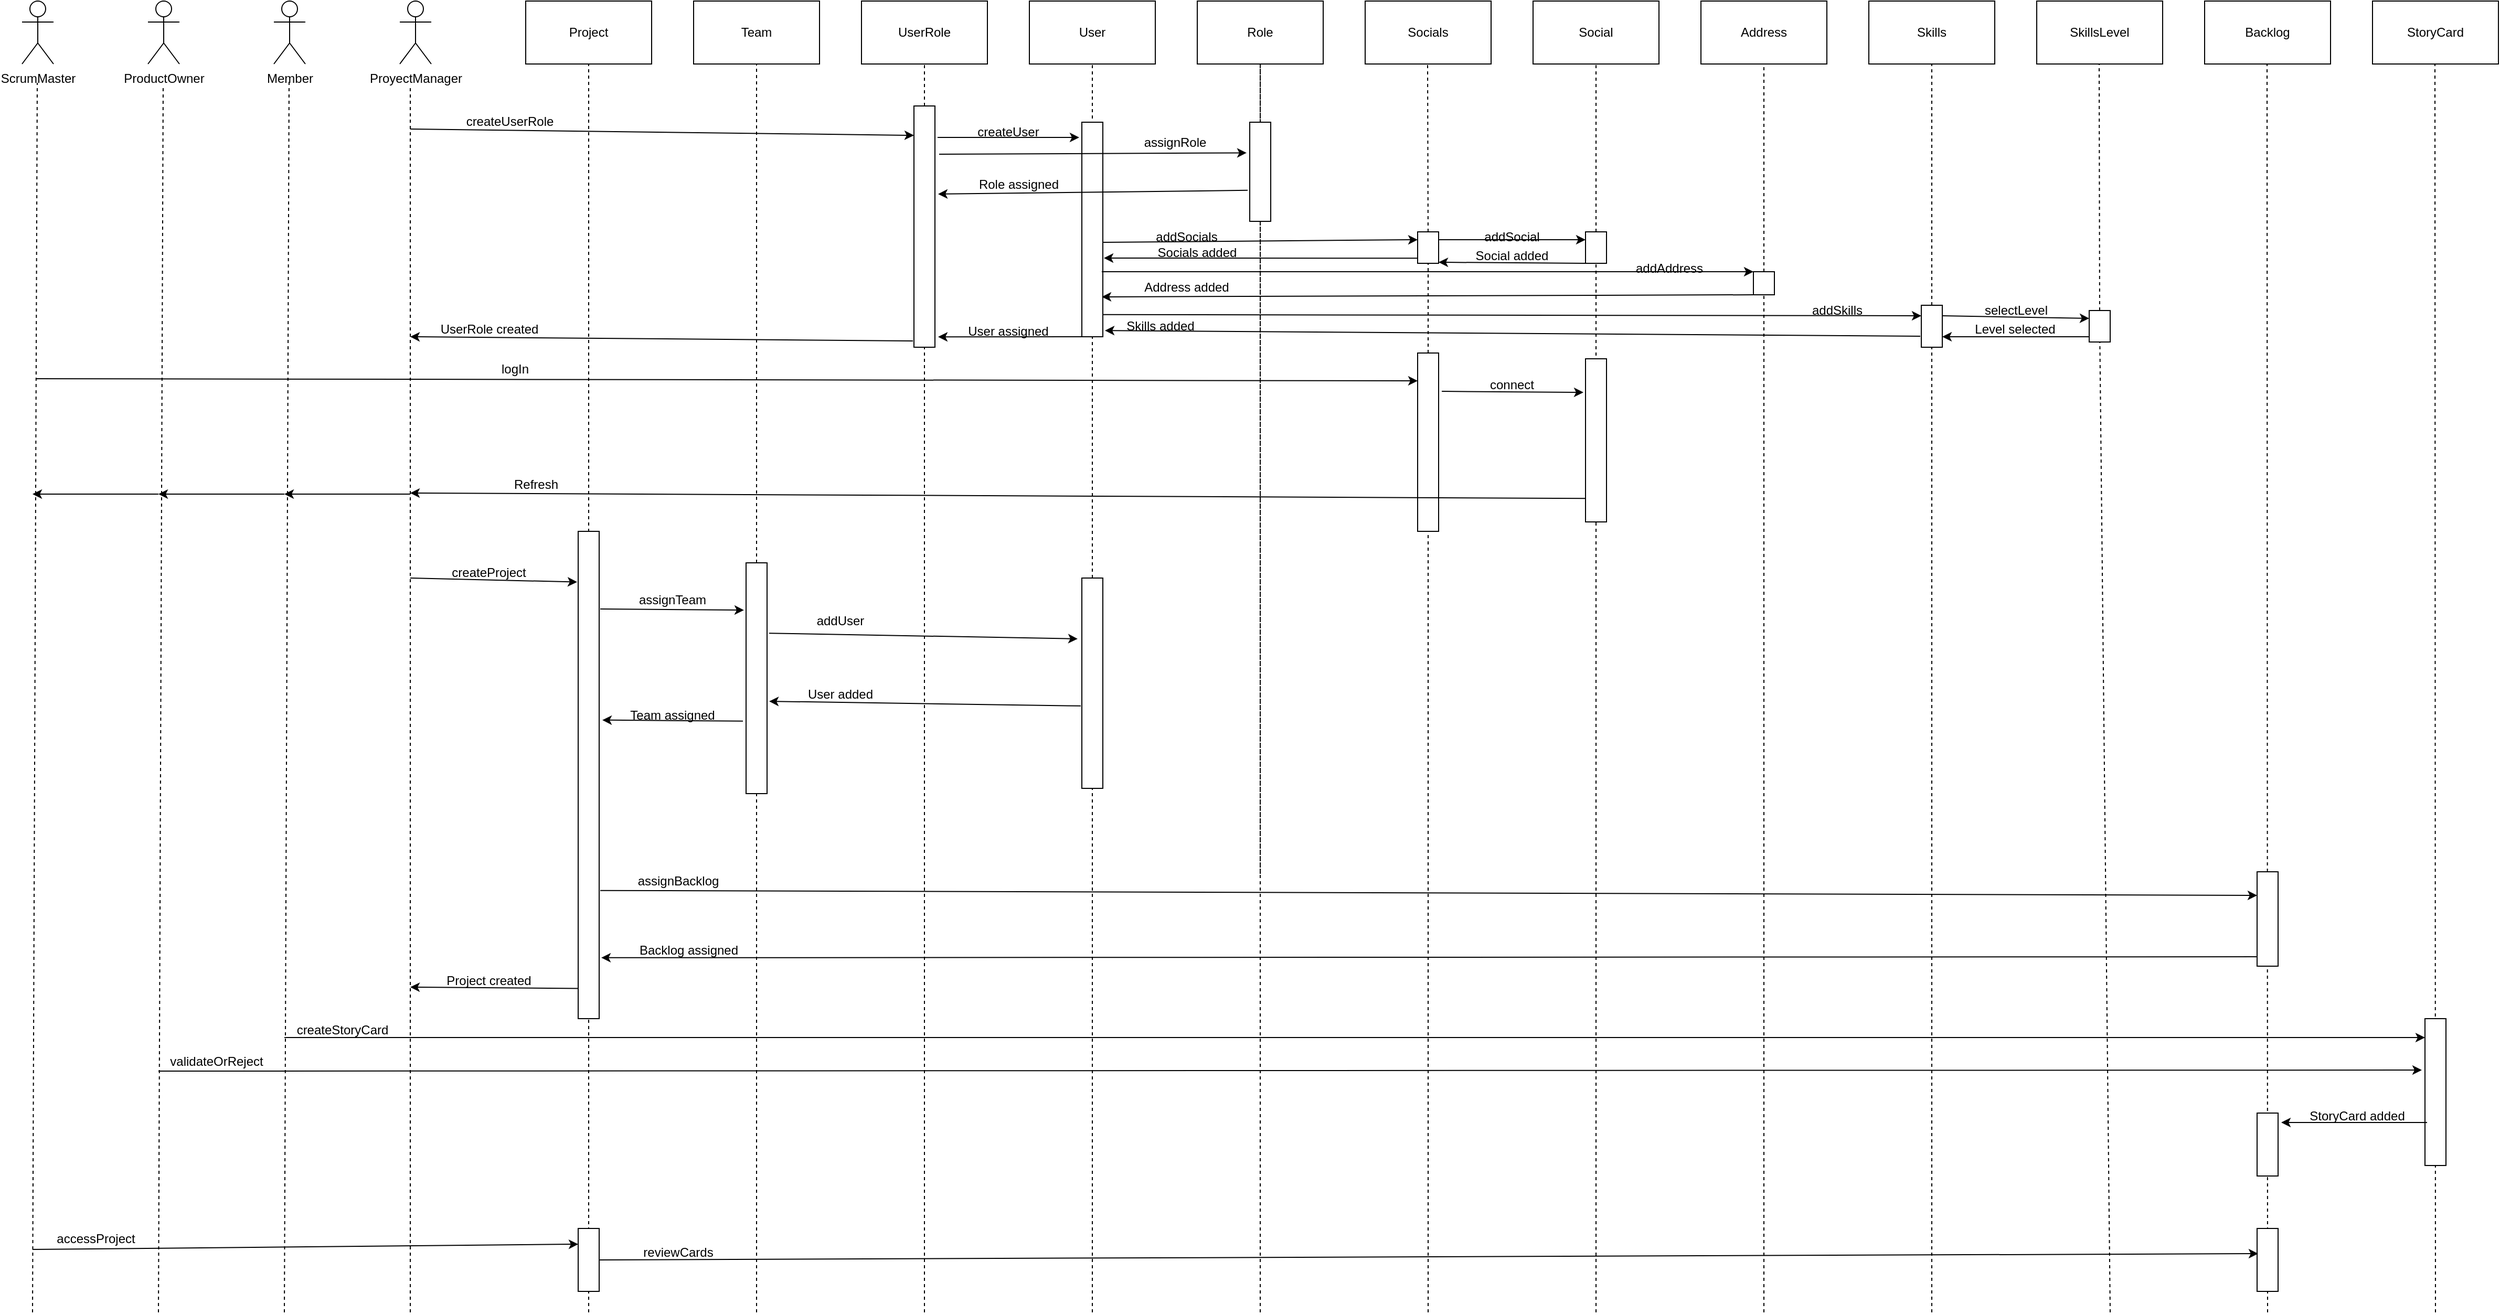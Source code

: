 <mxfile version="22.0.1" type="google">
  <diagram id="R2lEEEUBdFMjLlhIrx00" name="Page-1">
    <mxGraphModel grid="1" page="1" gridSize="10" guides="1" tooltips="1" connect="1" arrows="1" fold="1" pageScale="1" pageWidth="850" pageHeight="1100" math="0" shadow="0" extFonts="Permanent Marker^https://fonts.googleapis.com/css?family=Permanent+Marker">
      <root>
        <mxCell id="0" />
        <mxCell id="1" parent="0" />
        <mxCell id="2v5rbHpj_oHek1u_Qf7X-40" value="" style="edgeStyle=none;orthogonalLoop=1;jettySize=auto;html=1;rounded=0;exitX=0.15;exitY=0.9;exitDx=0;exitDy=0;exitPerimeter=0;entryX=1.1;entryY=0.875;entryDx=0;entryDy=0;entryPerimeter=0;" edge="1" parent="1" source="2v5rbHpj_oHek1u_Qf7X-35" target="cwFyzIeWrkFDfeEDFG0j-2">
          <mxGeometry width="100" relative="1" as="geometry">
            <mxPoint x="1340" y="910" as="sourcePoint" />
            <mxPoint x="840" y="900" as="targetPoint" />
            <Array as="points" />
          </mxGeometry>
        </mxCell>
        <mxCell id="2v5rbHpj_oHek1u_Qf7X-8" value="" style="endArrow=classic;html=1;rounded=0;entryX=0;entryY=0.25;entryDx=0;entryDy=0;exitX=1;exitY=0.897;exitDx=0;exitDy=0;exitPerimeter=0;" edge="1" parent="1" source="P4hTgr7oFE-vMmbrQz0E-50" target="2v5rbHpj_oHek1u_Qf7X-6">
          <mxGeometry width="50" height="50" relative="1" as="geometry">
            <mxPoint x="400" y="286.938" as="sourcePoint" />
            <mxPoint x="1182" y="284.5" as="targetPoint" />
          </mxGeometry>
        </mxCell>
        <mxCell id="P4hTgr7oFE-vMmbrQz0E-67" value="" style="endArrow=none;dashed=1;html=1;rounded=0;" edge="1" parent="1" target="P4hTgr7oFE-vMmbrQz0E-63">
          <mxGeometry width="50" height="50" relative="1" as="geometry">
            <mxPoint x="910" y="1240" as="sourcePoint" />
            <mxPoint x="909.5" y="54.5" as="targetPoint" />
          </mxGeometry>
        </mxCell>
        <mxCell id="P4hTgr7oFE-vMmbrQz0E-53" value="" style="endArrow=classic;html=1;rounded=0;entryX=1.15;entryY=0.957;entryDx=0;entryDy=0;entryPerimeter=0;exitX=0.05;exitY=1;exitDx=0;exitDy=0;exitPerimeter=0;" edge="1" parent="1" source="P4hTgr7oFE-vMmbrQz0E-50" target="P4hTgr7oFE-vMmbrQz0E-39">
          <mxGeometry width="50" height="50" relative="1" as="geometry">
            <mxPoint x="421" y="307.934" as="sourcePoint" />
            <mxPoint x="280" y="307" as="targetPoint" />
          </mxGeometry>
        </mxCell>
        <mxCell id="cwFyzIeWrkFDfeEDFG0j-12" value="" style="endArrow=none;dashed=1;html=1;rounded=0;" edge="1" parent="1">
          <mxGeometry width="50" height="50" relative="1" as="geometry">
            <mxPoint x="-50" y="1240" as="sourcePoint" />
            <mxPoint x="-50" y="50" as="targetPoint" />
          </mxGeometry>
        </mxCell>
        <mxCell id="cwFyzIeWrkFDfeEDFG0j-3" value="" style="endArrow=none;dashed=1;html=1;rounded=0;" edge="1" parent="1">
          <mxGeometry width="50" height="50" relative="1" as="geometry">
            <mxPoint x="-220" y="1240" as="sourcePoint" />
            <mxPoint x="-220" y="70" as="targetPoint" />
          </mxGeometry>
        </mxCell>
        <mxCell id="cwFyzIeWrkFDfeEDFG0j-5" value="" style="endArrow=classic;html=1;rounded=0;entryX=-0.05;entryY=0.104;entryDx=0;entryDy=0;entryPerimeter=0;" edge="1" parent="1" target="cwFyzIeWrkFDfeEDFG0j-2">
          <mxGeometry width="50" height="50" relative="1" as="geometry">
            <mxPoint x="-220" y="540" as="sourcePoint" />
            <mxPoint x="-110" y="630" as="targetPoint" />
          </mxGeometry>
        </mxCell>
        <mxCell id="cwFyzIeWrkFDfeEDFG0j-9" value="ProyectManager" style="shape=umlActor;verticalLabelPosition=bottom;verticalAlign=top;html=1;outlineConnect=0;" vertex="1" parent="1">
          <mxGeometry x="-230" y="-10" width="30" height="60" as="geometry" />
        </mxCell>
        <mxCell id="cwFyzIeWrkFDfeEDFG0j-15" value="" style="endArrow=none;dashed=1;html=1;rounded=0;" edge="1" parent="1" source="P4hTgr7oFE-vMmbrQz0E-6">
          <mxGeometry width="50" height="50" relative="1" as="geometry">
            <mxPoint x="110" y="822" as="sourcePoint" />
            <mxPoint x="110" y="50" as="targetPoint" />
          </mxGeometry>
        </mxCell>
        <mxCell id="cwFyzIeWrkFDfeEDFG0j-16" value="" style="endArrow=none;dashed=1;html=1;rounded=0;" edge="1" parent="1" source="P4hTgr7oFE-vMmbrQz0E-14">
          <mxGeometry width="50" height="50" relative="1" as="geometry">
            <mxPoint x="430" y="822" as="sourcePoint" />
            <mxPoint x="430" y="50" as="targetPoint" />
          </mxGeometry>
        </mxCell>
        <mxCell id="cwFyzIeWrkFDfeEDFG0j-17" value="" style="endArrow=none;dashed=1;html=1;rounded=0;" edge="1" parent="1">
          <mxGeometry width="50" height="50" relative="1" as="geometry">
            <mxPoint x="590" y="822" as="sourcePoint" />
            <mxPoint x="590" y="50" as="targetPoint" />
          </mxGeometry>
        </mxCell>
        <mxCell id="cwFyzIeWrkFDfeEDFG0j-18" value="" style="endArrow=none;dashed=1;html=1;rounded=0;" edge="1" parent="1" source="P4hTgr7oFE-vMmbrQz0E-46">
          <mxGeometry width="50" height="50" relative="1" as="geometry">
            <mxPoint x="590" y="822" as="sourcePoint" />
            <mxPoint x="590" y="50" as="targetPoint" />
          </mxGeometry>
        </mxCell>
        <mxCell id="cwFyzIeWrkFDfeEDFG0j-19" value="" style="endArrow=none;dashed=1;html=1;rounded=0;" edge="1" parent="1" source="P4hTgr7oFE-vMmbrQz0E-78">
          <mxGeometry width="50" height="50" relative="1" as="geometry">
            <mxPoint x="1070" y="822" as="sourcePoint" />
            <mxPoint x="1070" y="50" as="targetPoint" />
          </mxGeometry>
        </mxCell>
        <mxCell id="P4hTgr7oFE-vMmbrQz0E-1" value="Project" style="rounded=0;whiteSpace=wrap;html=1;" vertex="1" parent="1">
          <mxGeometry x="-110" y="-10" width="120" height="60" as="geometry" />
        </mxCell>
        <mxCell id="P4hTgr7oFE-vMmbrQz0E-2" value="createProject" style="text;html=1;strokeColor=none;fillColor=none;align=center;verticalAlign=middle;whiteSpace=wrap;rounded=0;" vertex="1" parent="1">
          <mxGeometry x="-175" y="520" width="60" height="30" as="geometry" />
        </mxCell>
        <mxCell id="P4hTgr7oFE-vMmbrQz0E-3" value="" style="endArrow=none;dashed=1;html=1;rounded=0;" edge="1" parent="1" target="cwFyzIeWrkFDfeEDFG0j-2">
          <mxGeometry width="50" height="50" relative="1" as="geometry">
            <mxPoint x="-50" y="775.5" as="sourcePoint" />
            <mxPoint x="-50" y="50" as="targetPoint" />
          </mxGeometry>
        </mxCell>
        <mxCell id="P4hTgr7oFE-vMmbrQz0E-4" value="" style="endArrow=classic;html=1;rounded=0;exitX=0.05;exitY=0.938;exitDx=0;exitDy=0;exitPerimeter=0;" edge="1" parent="1" source="cwFyzIeWrkFDfeEDFG0j-2">
          <mxGeometry width="50" height="50" relative="1" as="geometry">
            <mxPoint x="-120" y="690" as="sourcePoint" />
            <mxPoint x="-220" y="930" as="targetPoint" />
          </mxGeometry>
        </mxCell>
        <mxCell id="P4hTgr7oFE-vMmbrQz0E-5" value="Project created" style="text;html=1;strokeColor=none;fillColor=none;align=center;verticalAlign=middle;whiteSpace=wrap;rounded=0;" vertex="1" parent="1">
          <mxGeometry x="-190" y="909" width="90" height="30" as="geometry" />
        </mxCell>
        <mxCell id="P4hTgr7oFE-vMmbrQz0E-7" value="" style="endArrow=none;dashed=1;html=1;rounded=0;" edge="1" parent="1" target="P4hTgr7oFE-vMmbrQz0E-6">
          <mxGeometry width="50" height="50" relative="1" as="geometry">
            <mxPoint x="110" y="1240" as="sourcePoint" />
            <mxPoint x="110" y="50" as="targetPoint" />
          </mxGeometry>
        </mxCell>
        <mxCell id="P4hTgr7oFE-vMmbrQz0E-6" value="" style="rounded=0;whiteSpace=wrap;html=1;" vertex="1" parent="1">
          <mxGeometry x="100" y="525.5" width="20" height="220" as="geometry" />
        </mxCell>
        <mxCell id="P4hTgr7oFE-vMmbrQz0E-9" value="Team" style="rounded=0;whiteSpace=wrap;html=1;" vertex="1" parent="1">
          <mxGeometry x="50" y="-10" width="120" height="60" as="geometry" />
        </mxCell>
        <mxCell id="P4hTgr7oFE-vMmbrQz0E-10" value="" style="endArrow=classic;html=1;rounded=0;exitX=1.05;exitY=0.193;exitDx=0;exitDy=0;exitPerimeter=0;entryX=-0.1;entryY=0.205;entryDx=0;entryDy=0;entryPerimeter=0;" edge="1" parent="1" target="P4hTgr7oFE-vMmbrQz0E-6">
          <mxGeometry width="50" height="50" relative="1" as="geometry">
            <mxPoint x="-39" y="569.54" as="sourcePoint" />
            <mxPoint x="120" y="615.5" as="targetPoint" />
          </mxGeometry>
        </mxCell>
        <mxCell id="P4hTgr7oFE-vMmbrQz0E-11" value="assignTeam" style="text;html=1;strokeColor=none;fillColor=none;align=center;verticalAlign=middle;whiteSpace=wrap;rounded=0;" vertex="1" parent="1">
          <mxGeometry y="545.5" width="60" height="30" as="geometry" />
        </mxCell>
        <mxCell id="P4hTgr7oFE-vMmbrQz0E-12" value="" style="endArrow=classic;html=1;rounded=0;entryX=1.15;entryY=0.571;entryDx=0;entryDy=0;entryPerimeter=0;exitX=-0.15;exitY=0.686;exitDx=0;exitDy=0;exitPerimeter=0;" edge="1" parent="1" source="P4hTgr7oFE-vMmbrQz0E-6">
          <mxGeometry width="50" height="50" relative="1" as="geometry">
            <mxPoint x="70" y="665.5" as="sourcePoint" />
            <mxPoint x="-37" y="675.38" as="targetPoint" />
          </mxGeometry>
        </mxCell>
        <mxCell id="P4hTgr7oFE-vMmbrQz0E-13" value="Team assigned" style="text;html=1;strokeColor=none;fillColor=none;align=center;verticalAlign=middle;whiteSpace=wrap;rounded=0;" vertex="1" parent="1">
          <mxGeometry x="-15" y="655.5" width="90" height="30" as="geometry" />
        </mxCell>
        <mxCell id="P4hTgr7oFE-vMmbrQz0E-15" value="Socials" style="rounded=0;whiteSpace=wrap;html=1;" vertex="1" parent="1">
          <mxGeometry x="690" y="-10" width="120" height="60" as="geometry" />
        </mxCell>
        <mxCell id="P4hTgr7oFE-vMmbrQz0E-17" value="" style="endArrow=none;dashed=1;html=1;rounded=0;" edge="1" parent="1" source="P4hTgr7oFE-vMmbrQz0E-61">
          <mxGeometry width="50" height="50" relative="1" as="geometry">
            <mxPoint x="749.5" y="820.5" as="sourcePoint" />
            <mxPoint x="749.5" y="49.5" as="targetPoint" />
          </mxGeometry>
        </mxCell>
        <mxCell id="P4hTgr7oFE-vMmbrQz0E-19" value="" style="endArrow=none;dashed=1;html=1;rounded=0;" edge="1" parent="1" target="P4hTgr7oFE-vMmbrQz0E-18">
          <mxGeometry width="50" height="50" relative="1" as="geometry">
            <mxPoint x="750" y="1240" as="sourcePoint" />
            <mxPoint x="749.5" y="54" as="targetPoint" />
          </mxGeometry>
        </mxCell>
        <mxCell id="P4hTgr7oFE-vMmbrQz0E-18" value="" style="rounded=0;whiteSpace=wrap;html=1;" vertex="1" parent="1">
          <mxGeometry x="740" y="325.5" width="20" height="170" as="geometry" />
        </mxCell>
        <mxCell id="P4hTgr7oFE-vMmbrQz0E-21" value="logIn" style="text;html=1;strokeColor=none;fillColor=none;align=center;verticalAlign=middle;whiteSpace=wrap;rounded=0;" vertex="1" parent="1">
          <mxGeometry x="-150" y="325.5" width="60" height="30" as="geometry" />
        </mxCell>
        <mxCell id="P4hTgr7oFE-vMmbrQz0E-23" value="Refresh" style="text;html=1;strokeColor=none;fillColor=none;align=center;verticalAlign=middle;whiteSpace=wrap;rounded=0;" vertex="1" parent="1">
          <mxGeometry x="-130" y="435.5" width="60" height="30" as="geometry" />
        </mxCell>
        <mxCell id="P4hTgr7oFE-vMmbrQz0E-24" value="Social" style="rounded=0;whiteSpace=wrap;html=1;" vertex="1" parent="1">
          <mxGeometry x="850" y="-10" width="120" height="60" as="geometry" />
        </mxCell>
        <mxCell id="P4hTgr7oFE-vMmbrQz0E-25" value="" style="endArrow=none;dashed=1;html=1;rounded=0;entryX=0.5;entryY=1;entryDx=0;entryDy=0;" edge="1" parent="1" source="P4hTgr7oFE-vMmbrQz0E-63" target="P4hTgr7oFE-vMmbrQz0E-24">
          <mxGeometry width="50" height="50" relative="1" as="geometry">
            <mxPoint x="909.5" y="825.5" as="sourcePoint" />
            <mxPoint x="909.5" y="54.5" as="targetPoint" />
          </mxGeometry>
        </mxCell>
        <mxCell id="P4hTgr7oFE-vMmbrQz0E-26" value="" style="rounded=0;whiteSpace=wrap;html=1;" vertex="1" parent="1">
          <mxGeometry x="900" y="331" width="20" height="155.5" as="geometry" />
        </mxCell>
        <mxCell id="P4hTgr7oFE-vMmbrQz0E-27" value="" style="endArrow=classic;html=1;rounded=0;exitX=1.15;exitY=0.215;exitDx=0;exitDy=0;exitPerimeter=0;entryX=-0.1;entryY=0.206;entryDx=0;entryDy=0;entryPerimeter=0;" edge="1" parent="1" source="P4hTgr7oFE-vMmbrQz0E-18" target="P4hTgr7oFE-vMmbrQz0E-26">
          <mxGeometry width="50" height="50" relative="1" as="geometry">
            <mxPoint x="800" y="511" as="sourcePoint" />
            <mxPoint x="890" y="391" as="targetPoint" />
          </mxGeometry>
        </mxCell>
        <mxCell id="P4hTgr7oFE-vMmbrQz0E-28" value="connect" style="text;html=1;strokeColor=none;fillColor=none;align=center;verticalAlign=middle;whiteSpace=wrap;rounded=0;" vertex="1" parent="1">
          <mxGeometry x="800" y="341" width="60" height="30" as="geometry" />
        </mxCell>
        <mxCell id="P4hTgr7oFE-vMmbrQz0E-29" value="User" style="rounded=0;whiteSpace=wrap;html=1;" vertex="1" parent="1">
          <mxGeometry x="370" y="-10" width="120" height="60" as="geometry" />
        </mxCell>
        <mxCell id="P4hTgr7oFE-vMmbrQz0E-30" value="" style="endArrow=none;dashed=1;html=1;rounded=0;" edge="1" parent="1" target="P4hTgr7oFE-vMmbrQz0E-14">
          <mxGeometry width="50" height="50" relative="1" as="geometry">
            <mxPoint x="430" y="1240" as="sourcePoint" />
            <mxPoint x="430" y="50" as="targetPoint" />
          </mxGeometry>
        </mxCell>
        <mxCell id="P4hTgr7oFE-vMmbrQz0E-14" value="" style="rounded=0;whiteSpace=wrap;html=1;" vertex="1" parent="1">
          <mxGeometry x="420" y="540" width="20" height="200.5" as="geometry" />
        </mxCell>
        <mxCell id="P4hTgr7oFE-vMmbrQz0E-31" value="" style="endArrow=classic;html=1;rounded=0;entryX=-0.2;entryY=0.289;entryDx=0;entryDy=0;exitX=1.1;exitY=0.305;exitDx=0;exitDy=0;exitPerimeter=0;entryPerimeter=0;" edge="1" parent="1" source="P4hTgr7oFE-vMmbrQz0E-6" target="P4hTgr7oFE-vMmbrQz0E-14">
          <mxGeometry width="50" height="50" relative="1" as="geometry">
            <mxPoint x="30" y="625.5" as="sourcePoint" />
            <mxPoint x="80" y="575.5" as="targetPoint" />
          </mxGeometry>
        </mxCell>
        <mxCell id="P4hTgr7oFE-vMmbrQz0E-32" value="addUser" style="text;html=1;strokeColor=none;fillColor=none;align=center;verticalAlign=middle;whiteSpace=wrap;rounded=0;" vertex="1" parent="1">
          <mxGeometry x="160" y="565.5" width="60" height="30" as="geometry" />
        </mxCell>
        <mxCell id="P4hTgr7oFE-vMmbrQz0E-33" value="User added" style="text;html=1;strokeColor=none;fillColor=none;align=center;verticalAlign=middle;whiteSpace=wrap;rounded=0;" vertex="1" parent="1">
          <mxGeometry x="155" y="635.5" width="70" height="30" as="geometry" />
        </mxCell>
        <mxCell id="P4hTgr7oFE-vMmbrQz0E-34" value="" style="endArrow=classic;html=1;rounded=0;exitX=-0.05;exitY=0.608;exitDx=0;exitDy=0;exitPerimeter=0;entryX=1.1;entryY=0.6;entryDx=0;entryDy=0;entryPerimeter=0;" edge="1" parent="1" source="P4hTgr7oFE-vMmbrQz0E-14" target="P4hTgr7oFE-vMmbrQz0E-6">
          <mxGeometry width="50" height="50" relative="1" as="geometry">
            <mxPoint x="-40" y="625.5" as="sourcePoint" />
            <mxPoint x="130" y="655.5" as="targetPoint" />
          </mxGeometry>
        </mxCell>
        <mxCell id="P4hTgr7oFE-vMmbrQz0E-35" value="" style="endArrow=none;dashed=1;html=1;rounded=0;" edge="1" parent="1" source="P4hTgr7oFE-vMmbrQz0E-39">
          <mxGeometry width="50" height="50" relative="1" as="geometry">
            <mxPoint x="270" y="820" as="sourcePoint" />
            <mxPoint x="270" y="50" as="targetPoint" />
          </mxGeometry>
        </mxCell>
        <mxCell id="P4hTgr7oFE-vMmbrQz0E-36" value="UserRole" style="rounded=0;whiteSpace=wrap;html=1;" vertex="1" parent="1">
          <mxGeometry x="210" y="-10" width="120" height="60" as="geometry" />
        </mxCell>
        <mxCell id="P4hTgr7oFE-vMmbrQz0E-38" value="" style="endArrow=classic;html=1;rounded=0;entryX=0;entryY=0.122;entryDx=0;entryDy=0;entryPerimeter=0;" edge="1" parent="1" target="P4hTgr7oFE-vMmbrQz0E-39">
          <mxGeometry width="50" height="50" relative="1" as="geometry">
            <mxPoint x="-220" y="112" as="sourcePoint" />
            <mxPoint x="380" y="180" as="targetPoint" />
          </mxGeometry>
        </mxCell>
        <mxCell id="P4hTgr7oFE-vMmbrQz0E-40" value="" style="endArrow=none;dashed=1;html=1;rounded=0;" edge="1" parent="1" target="P4hTgr7oFE-vMmbrQz0E-39">
          <mxGeometry width="50" height="50" relative="1" as="geometry">
            <mxPoint x="270" y="1240" as="sourcePoint" />
            <mxPoint x="270" y="50" as="targetPoint" />
          </mxGeometry>
        </mxCell>
        <mxCell id="P4hTgr7oFE-vMmbrQz0E-39" value="" style="rounded=0;whiteSpace=wrap;html=1;" vertex="1" parent="1">
          <mxGeometry x="260" y="90" width="20" height="230" as="geometry" />
        </mxCell>
        <mxCell id="P4hTgr7oFE-vMmbrQz0E-42" value="createUserRole" style="text;html=1;strokeColor=none;fillColor=none;align=center;verticalAlign=middle;whiteSpace=wrap;rounded=0;" vertex="1" parent="1">
          <mxGeometry x="-170" y="90" width="90" height="30" as="geometry" />
        </mxCell>
        <mxCell id="P4hTgr7oFE-vMmbrQz0E-43" value="" style="endArrow=classic;html=1;rounded=0;exitX=1.1;exitY=0.2;exitDx=0;exitDy=0;exitPerimeter=0;entryX=-0.15;entryY=0.149;entryDx=0;entryDy=0;entryPerimeter=0;" edge="1" parent="1">
          <mxGeometry width="50" height="50" relative="1" as="geometry">
            <mxPoint x="282.5" y="120.03" as="sourcePoint" />
            <mxPoint x="417.5" y="120.0" as="targetPoint" />
          </mxGeometry>
        </mxCell>
        <mxCell id="P4hTgr7oFE-vMmbrQz0E-44" value="createUser" style="text;html=1;strokeColor=none;fillColor=none;align=center;verticalAlign=middle;whiteSpace=wrap;rounded=0;" vertex="1" parent="1">
          <mxGeometry x="320" y="100" width="60" height="30" as="geometry" />
        </mxCell>
        <mxCell id="P4hTgr7oFE-vMmbrQz0E-45" value="Role" style="rounded=0;whiteSpace=wrap;html=1;" vertex="1" parent="1">
          <mxGeometry x="530" y="-10" width="120" height="60" as="geometry" />
        </mxCell>
        <mxCell id="P4hTgr7oFE-vMmbrQz0E-47" value="" style="endArrow=none;dashed=1;html=1;rounded=0;" edge="1" parent="1" target="P4hTgr7oFE-vMmbrQz0E-46">
          <mxGeometry width="50" height="50" relative="1" as="geometry">
            <mxPoint x="590" y="1240" as="sourcePoint" />
            <mxPoint x="590" y="50" as="targetPoint" />
          </mxGeometry>
        </mxCell>
        <mxCell id="P4hTgr7oFE-vMmbrQz0E-46" value="" style="rounded=0;whiteSpace=wrap;html=1;" vertex="1" parent="1">
          <mxGeometry x="580" y="105.5" width="20" height="94.5" as="geometry" />
        </mxCell>
        <mxCell id="P4hTgr7oFE-vMmbrQz0E-20" value="" style="endArrow=classic;html=1;rounded=0;entryX=-0.15;entryY=0.156;entryDx=0;entryDy=0;entryPerimeter=0;" edge="1" parent="1">
          <mxGeometry width="50" height="50" relative="1" as="geometry">
            <mxPoint x="-577" y="350" as="sourcePoint" />
            <mxPoint x="740" y="352.02" as="targetPoint" />
          </mxGeometry>
        </mxCell>
        <mxCell id="P4hTgr7oFE-vMmbrQz0E-22" value="" style="endArrow=classic;html=1;rounded=0;exitX=0;exitY=0.856;exitDx=0;exitDy=0;exitPerimeter=0;" edge="1" parent="1" source="P4hTgr7oFE-vMmbrQz0E-26">
          <mxGeometry width="50" height="50" relative="1" as="geometry">
            <mxPoint x="26" y="458.56" as="sourcePoint" />
            <mxPoint x="-220" y="459" as="targetPoint" />
          </mxGeometry>
        </mxCell>
        <mxCell id="P4hTgr7oFE-vMmbrQz0E-50" value="" style="rounded=0;whiteSpace=wrap;html=1;" vertex="1" parent="1">
          <mxGeometry x="420" y="105.5" width="20" height="204.5" as="geometry" />
        </mxCell>
        <mxCell id="P4hTgr7oFE-vMmbrQz0E-51" value="User assigned" style="text;html=1;strokeColor=none;fillColor=none;align=center;verticalAlign=middle;whiteSpace=wrap;rounded=0;" vertex="1" parent="1">
          <mxGeometry x="310" y="290" width="80" height="30" as="geometry" />
        </mxCell>
        <mxCell id="P4hTgr7oFE-vMmbrQz0E-54" value="" style="endArrow=classic;html=1;rounded=0;entryX=-0.15;entryY=0.309;entryDx=0;entryDy=0;entryPerimeter=0;exitX=1.2;exitY=0.2;exitDx=0;exitDy=0;exitPerimeter=0;" edge="1" parent="1" source="P4hTgr7oFE-vMmbrQz0E-39" target="P4hTgr7oFE-vMmbrQz0E-46">
          <mxGeometry width="50" height="50" relative="1" as="geometry">
            <mxPoint x="290" y="144" as="sourcePoint" />
            <mxPoint x="574" y="130" as="targetPoint" />
          </mxGeometry>
        </mxCell>
        <mxCell id="P4hTgr7oFE-vMmbrQz0E-55" value="assignRole" style="text;html=1;strokeColor=none;fillColor=none;align=center;verticalAlign=middle;whiteSpace=wrap;rounded=0;" vertex="1" parent="1">
          <mxGeometry x="479" y="110" width="60" height="30" as="geometry" />
        </mxCell>
        <mxCell id="P4hTgr7oFE-vMmbrQz0E-57" value="" style="endArrow=classic;html=1;rounded=0;entryX=1.15;entryY=0.365;entryDx=0;entryDy=0;entryPerimeter=0;exitX=-0.1;exitY=0.687;exitDx=0;exitDy=0;exitPerimeter=0;" edge="1" parent="1" source="P4hTgr7oFE-vMmbrQz0E-46" target="P4hTgr7oFE-vMmbrQz0E-39">
          <mxGeometry width="50" height="50" relative="1" as="geometry">
            <mxPoint x="560" y="220" as="sourcePoint" />
            <mxPoint x="290" y="219" as="targetPoint" />
          </mxGeometry>
        </mxCell>
        <mxCell id="P4hTgr7oFE-vMmbrQz0E-58" value="Role assigned" style="text;html=1;strokeColor=none;fillColor=none;align=center;verticalAlign=middle;whiteSpace=wrap;rounded=0;" vertex="1" parent="1">
          <mxGeometry x="320" y="150" width="80" height="30" as="geometry" />
        </mxCell>
        <mxCell id="P4hTgr7oFE-vMmbrQz0E-62" value="" style="endArrow=none;dashed=1;html=1;rounded=0;" edge="1" parent="1" source="P4hTgr7oFE-vMmbrQz0E-18" target="P4hTgr7oFE-vMmbrQz0E-61">
          <mxGeometry width="50" height="50" relative="1" as="geometry">
            <mxPoint x="750" y="326" as="sourcePoint" />
            <mxPoint x="749.5" y="49.5" as="targetPoint" />
          </mxGeometry>
        </mxCell>
        <mxCell id="P4hTgr7oFE-vMmbrQz0E-61" value="" style="rounded=0;whiteSpace=wrap;html=1;" vertex="1" parent="1">
          <mxGeometry x="740" y="210" width="20" height="30" as="geometry" />
        </mxCell>
        <mxCell id="P4hTgr7oFE-vMmbrQz0E-64" value="" style="endArrow=classic;html=1;rounded=0;exitX=1.1;exitY=0.2;exitDx=0;exitDy=0;exitPerimeter=0;entryX=0;entryY=0.25;entryDx=0;entryDy=0;" edge="1" parent="1" target="P4hTgr7oFE-vMmbrQz0E-61">
          <mxGeometry width="50" height="50" relative="1" as="geometry">
            <mxPoint x="440" y="220.03" as="sourcePoint" />
            <mxPoint x="575" y="220.0" as="targetPoint" />
          </mxGeometry>
        </mxCell>
        <mxCell id="P4hTgr7oFE-vMmbrQz0E-65" value="" style="endArrow=classic;html=1;rounded=0;entryX=1.05;entryY=0.633;entryDx=0;entryDy=0;entryPerimeter=0;exitX=0;exitY=0.838;exitDx=0;exitDy=0;exitPerimeter=0;" edge="1" parent="1" source="P4hTgr7oFE-vMmbrQz0E-61" target="P4hTgr7oFE-vMmbrQz0E-50">
          <mxGeometry width="50" height="50" relative="1" as="geometry">
            <mxPoint x="581" y="241" as="sourcePoint" />
            <mxPoint x="440" y="240" as="targetPoint" />
          </mxGeometry>
        </mxCell>
        <mxCell id="P4hTgr7oFE-vMmbrQz0E-66" value="addSocials" style="text;html=1;strokeColor=none;fillColor=none;align=center;verticalAlign=middle;whiteSpace=wrap;rounded=0;" vertex="1" parent="1">
          <mxGeometry x="490" y="200" width="60" height="30" as="geometry" />
        </mxCell>
        <mxCell id="P4hTgr7oFE-vMmbrQz0E-63" value="" style="rounded=0;whiteSpace=wrap;html=1;" vertex="1" parent="1">
          <mxGeometry x="900" y="210" width="20" height="30" as="geometry" />
        </mxCell>
        <mxCell id="P4hTgr7oFE-vMmbrQz0E-68" value="" style="endArrow=classic;html=1;rounded=0;exitX=1;exitY=0.25;exitDx=0;exitDy=0;entryX=0;entryY=0.25;entryDx=0;entryDy=0;" edge="1" parent="1" source="P4hTgr7oFE-vMmbrQz0E-61" target="P4hTgr7oFE-vMmbrQz0E-63">
          <mxGeometry width="50" height="50" relative="1" as="geometry">
            <mxPoint x="760.5" y="240" as="sourcePoint" />
            <mxPoint x="870" y="242" as="targetPoint" />
          </mxGeometry>
        </mxCell>
        <mxCell id="P4hTgr7oFE-vMmbrQz0E-69" value="" style="endArrow=classic;html=1;rounded=0;entryX=1.15;entryY=0.824;entryDx=0;entryDy=0;entryPerimeter=0;" edge="1" parent="1">
          <mxGeometry width="50" height="50" relative="1" as="geometry">
            <mxPoint x="900" y="240" as="sourcePoint" />
            <mxPoint x="760" y="239" as="targetPoint" />
          </mxGeometry>
        </mxCell>
        <mxCell id="P4hTgr7oFE-vMmbrQz0E-70" value="Socials added" style="text;html=1;strokeColor=none;fillColor=none;align=center;verticalAlign=middle;whiteSpace=wrap;rounded=0;" vertex="1" parent="1">
          <mxGeometry x="480" y="215" width="100" height="30" as="geometry" />
        </mxCell>
        <mxCell id="P4hTgr7oFE-vMmbrQz0E-71" value="addSocial" style="text;html=1;strokeColor=none;fillColor=none;align=center;verticalAlign=middle;whiteSpace=wrap;rounded=0;" vertex="1" parent="1">
          <mxGeometry x="800" y="200" width="60" height="30" as="geometry" />
        </mxCell>
        <mxCell id="P4hTgr7oFE-vMmbrQz0E-72" value="Social added" style="text;html=1;strokeColor=none;fillColor=none;align=center;verticalAlign=middle;whiteSpace=wrap;rounded=0;" vertex="1" parent="1">
          <mxGeometry x="780" y="218" width="100" height="30" as="geometry" />
        </mxCell>
        <mxCell id="P4hTgr7oFE-vMmbrQz0E-77" value="Address" style="rounded=0;whiteSpace=wrap;html=1;" vertex="1" parent="1">
          <mxGeometry x="1010" y="-10" width="120" height="60" as="geometry" />
        </mxCell>
        <mxCell id="P4hTgr7oFE-vMmbrQz0E-79" value="" style="endArrow=none;dashed=1;html=1;rounded=0;" edge="1" parent="1" target="P4hTgr7oFE-vMmbrQz0E-78">
          <mxGeometry width="50" height="50" relative="1" as="geometry">
            <mxPoint x="1070" y="1240" as="sourcePoint" />
            <mxPoint x="1070" y="50" as="targetPoint" />
          </mxGeometry>
        </mxCell>
        <mxCell id="P4hTgr7oFE-vMmbrQz0E-78" value="" style="rounded=0;whiteSpace=wrap;html=1;" vertex="1" parent="1">
          <mxGeometry x="1060" y="248" width="20" height="22" as="geometry" />
        </mxCell>
        <mxCell id="P4hTgr7oFE-vMmbrQz0E-81" value="" style="endArrow=none;dashed=1;html=1;rounded=0;" edge="1" parent="1" source="2v5rbHpj_oHek1u_Qf7X-6">
          <mxGeometry width="50" height="50" relative="1" as="geometry">
            <mxPoint x="1230" y="820" as="sourcePoint" />
            <mxPoint x="1230" y="50" as="targetPoint" />
          </mxGeometry>
        </mxCell>
        <mxCell id="P4hTgr7oFE-vMmbrQz0E-82" value="Skills" style="rounded=0;whiteSpace=wrap;html=1;" vertex="1" parent="1">
          <mxGeometry x="1170" y="-10" width="120" height="60" as="geometry" />
        </mxCell>
        <mxCell id="2v5rbHpj_oHek1u_Qf7X-1" value="" style="endArrow=classic;html=1;rounded=0;entryX=0;entryY=0;entryDx=0;entryDy=0;exitX=0.95;exitY=0.697;exitDx=0;exitDy=0;exitPerimeter=0;" edge="1" parent="1" source="P4hTgr7oFE-vMmbrQz0E-50" target="P4hTgr7oFE-vMmbrQz0E-78">
          <mxGeometry width="50" height="50" relative="1" as="geometry">
            <mxPoint x="520" y="259" as="sourcePoint" />
            <mxPoint x="985" y="301" as="targetPoint" />
          </mxGeometry>
        </mxCell>
        <mxCell id="2v5rbHpj_oHek1u_Qf7X-3" value="addAddress" style="text;html=1;strokeColor=none;fillColor=none;align=center;verticalAlign=middle;whiteSpace=wrap;rounded=0;" vertex="1" parent="1">
          <mxGeometry x="950" y="230" width="60" height="30" as="geometry" />
        </mxCell>
        <mxCell id="2v5rbHpj_oHek1u_Qf7X-4" value="" style="endArrow=classic;html=1;rounded=0;exitX=0;exitY=1;exitDx=0;exitDy=0;entryX=0.95;entryY=0.814;entryDx=0;entryDy=0;entryPerimeter=0;" edge="1" parent="1" source="P4hTgr7oFE-vMmbrQz0E-78" target="P4hTgr7oFE-vMmbrQz0E-50">
          <mxGeometry width="50" height="50" relative="1" as="geometry">
            <mxPoint x="980" y="160" as="sourcePoint" />
            <mxPoint x="800" y="280" as="targetPoint" />
          </mxGeometry>
        </mxCell>
        <mxCell id="2v5rbHpj_oHek1u_Qf7X-5" value="Address added" style="text;html=1;strokeColor=none;fillColor=none;align=center;verticalAlign=middle;whiteSpace=wrap;rounded=0;" vertex="1" parent="1">
          <mxGeometry x="470" y="248" width="100" height="30" as="geometry" />
        </mxCell>
        <mxCell id="2v5rbHpj_oHek1u_Qf7X-7" value="" style="endArrow=none;dashed=1;html=1;rounded=0;" edge="1" parent="1" target="2v5rbHpj_oHek1u_Qf7X-6">
          <mxGeometry width="50" height="50" relative="1" as="geometry">
            <mxPoint x="1230" y="1240" as="sourcePoint" />
            <mxPoint x="1230" y="50" as="targetPoint" />
          </mxGeometry>
        </mxCell>
        <mxCell id="2v5rbHpj_oHek1u_Qf7X-6" value="" style="rounded=0;whiteSpace=wrap;html=1;" vertex="1" parent="1">
          <mxGeometry x="1220" y="280" width="20" height="40" as="geometry" />
        </mxCell>
        <mxCell id="2v5rbHpj_oHek1u_Qf7X-9" value="" style="endArrow=classic;html=1;rounded=0;exitX=0;exitY=0.75;exitDx=0;exitDy=0;entryX=1.1;entryY=0.971;entryDx=0;entryDy=0;entryPerimeter=0;" edge="1" parent="1" target="P4hTgr7oFE-vMmbrQz0E-50">
          <mxGeometry width="50" height="50" relative="1" as="geometry">
            <mxPoint x="1219" y="309.5" as="sourcePoint" />
            <mxPoint x="530" y="330" as="targetPoint" />
          </mxGeometry>
        </mxCell>
        <mxCell id="2v5rbHpj_oHek1u_Qf7X-10" value="addSkills" style="text;html=1;strokeColor=none;fillColor=none;align=center;verticalAlign=middle;whiteSpace=wrap;rounded=0;" vertex="1" parent="1">
          <mxGeometry x="1110" y="270" width="60" height="30" as="geometry" />
        </mxCell>
        <mxCell id="2v5rbHpj_oHek1u_Qf7X-11" value="Skills added" style="text;html=1;strokeColor=none;fillColor=none;align=center;verticalAlign=middle;whiteSpace=wrap;rounded=0;" vertex="1" parent="1">
          <mxGeometry x="460" y="285" width="70" height="30" as="geometry" />
        </mxCell>
        <mxCell id="2v5rbHpj_oHek1u_Qf7X-13" value="SkillsLevel" style="whiteSpace=wrap;html=1;" vertex="1" parent="1">
          <mxGeometry x="1330" y="-10" width="120" height="60" as="geometry" />
        </mxCell>
        <mxCell id="2v5rbHpj_oHek1u_Qf7X-14" value="" style="endArrow=none;dashed=1;html=1;rounded=0;" edge="1" parent="1" source="2v5rbHpj_oHek1u_Qf7X-15">
          <mxGeometry width="50" height="50" relative="1" as="geometry">
            <mxPoint x="1390" y="821" as="sourcePoint" />
            <mxPoint x="1389.5" y="50" as="targetPoint" />
          </mxGeometry>
        </mxCell>
        <mxCell id="2v5rbHpj_oHek1u_Qf7X-16" value="" style="endArrow=none;dashed=1;html=1;rounded=0;" edge="1" parent="1" target="2v5rbHpj_oHek1u_Qf7X-15">
          <mxGeometry width="50" height="50" relative="1" as="geometry">
            <mxPoint x="1400" y="1240" as="sourcePoint" />
            <mxPoint x="1389.5" y="50" as="targetPoint" />
          </mxGeometry>
        </mxCell>
        <mxCell id="2v5rbHpj_oHek1u_Qf7X-15" value="" style="whiteSpace=wrap;html=1;" vertex="1" parent="1">
          <mxGeometry x="1380" y="285" width="20" height="30" as="geometry" />
        </mxCell>
        <mxCell id="2v5rbHpj_oHek1u_Qf7X-17" value="" style="edgeStyle=none;orthogonalLoop=1;jettySize=auto;html=1;rounded=0;entryX=0;entryY=0.25;entryDx=0;entryDy=0;exitX=1;exitY=0.25;exitDx=0;exitDy=0;" edge="1" parent="1" source="2v5rbHpj_oHek1u_Qf7X-6" target="2v5rbHpj_oHek1u_Qf7X-15">
          <mxGeometry width="100" relative="1" as="geometry">
            <mxPoint x="1260" y="290" as="sourcePoint" />
            <mxPoint x="1360" y="290" as="targetPoint" />
            <Array as="points" />
          </mxGeometry>
        </mxCell>
        <mxCell id="2v5rbHpj_oHek1u_Qf7X-18" value="selectLevel" style="text;html=1;align=center;verticalAlign=middle;resizable=0;points=[];autosize=1;strokeColor=none;fillColor=none;" vertex="1" parent="1">
          <mxGeometry x="1270" y="270" width="80" height="30" as="geometry" />
        </mxCell>
        <mxCell id="2v5rbHpj_oHek1u_Qf7X-19" value="Level selected" style="text;html=1;align=center;verticalAlign=middle;resizable=0;points=[];autosize=1;strokeColor=none;fillColor=none;" vertex="1" parent="1">
          <mxGeometry x="1259" y="288" width="100" height="30" as="geometry" />
        </mxCell>
        <mxCell id="2v5rbHpj_oHek1u_Qf7X-20" value="" style="edgeStyle=none;orthogonalLoop=1;jettySize=auto;html=1;rounded=0;entryX=1;entryY=0.75;entryDx=0;entryDy=0;" edge="1" parent="1" target="2v5rbHpj_oHek1u_Qf7X-6">
          <mxGeometry width="100" relative="1" as="geometry">
            <mxPoint x="1380" y="310" as="sourcePoint" />
            <mxPoint x="1310" y="320" as="targetPoint" />
            <Array as="points" />
          </mxGeometry>
        </mxCell>
        <mxCell id="2v5rbHpj_oHek1u_Qf7X-21" value="Member" style="shape=umlActor;verticalLabelPosition=bottom;verticalAlign=top;html=1;outlineConnect=0;" vertex="1" parent="1">
          <mxGeometry x="-350" y="-10" width="30" height="60" as="geometry" />
        </mxCell>
        <mxCell id="2v5rbHpj_oHek1u_Qf7X-22" value="" style="endArrow=none;dashed=1;html=1;rounded=0;" edge="1" parent="1">
          <mxGeometry width="50" height="50" relative="1" as="geometry">
            <mxPoint x="-340" y="1240" as="sourcePoint" />
            <mxPoint x="-335.5" y="65" as="targetPoint" />
          </mxGeometry>
        </mxCell>
        <mxCell id="2v5rbHpj_oHek1u_Qf7X-28" value="" style="edgeStyle=none;orthogonalLoop=1;jettySize=auto;html=1;rounded=0;" edge="1" parent="1">
          <mxGeometry width="100" relative="1" as="geometry">
            <mxPoint x="-220" y="460" as="sourcePoint" />
            <mxPoint x="-340" y="460" as="targetPoint" />
            <Array as="points" />
          </mxGeometry>
        </mxCell>
        <mxCell id="2v5rbHpj_oHek1u_Qf7X-29" value="Backlog" style="whiteSpace=wrap;html=1;" vertex="1" parent="1">
          <mxGeometry x="1490" y="-10" width="120" height="60" as="geometry" />
        </mxCell>
        <mxCell id="2v5rbHpj_oHek1u_Qf7X-30" value="StoryCard" style="whiteSpace=wrap;html=1;" vertex="1" parent="1">
          <mxGeometry x="1650" y="-10" width="120" height="60" as="geometry" />
        </mxCell>
        <mxCell id="2v5rbHpj_oHek1u_Qf7X-31" value="" style="endArrow=none;dashed=1;html=1;rounded=0;" edge="1" parent="1">
          <mxGeometry width="50" height="50" relative="1" as="geometry">
            <mxPoint x="1550" y="1240" as="sourcePoint" />
            <mxPoint x="1549.5" y="50" as="targetPoint" />
          </mxGeometry>
        </mxCell>
        <mxCell id="2v5rbHpj_oHek1u_Qf7X-32" value="" style="endArrow=none;dashed=1;html=1;rounded=0;" edge="1" parent="1">
          <mxGeometry width="50" height="50" relative="1" as="geometry">
            <mxPoint x="1710" y="1240" as="sourcePoint" />
            <mxPoint x="1709.5" y="50" as="targetPoint" />
          </mxGeometry>
        </mxCell>
        <mxCell id="2v5rbHpj_oHek1u_Qf7X-34" value="" style="whiteSpace=wrap;html=1;" vertex="1" parent="1">
          <mxGeometry x="1700" y="960" width="20" height="140" as="geometry" />
        </mxCell>
        <mxCell id="2v5rbHpj_oHek1u_Qf7X-35" value="" style="whiteSpace=wrap;html=1;" vertex="1" parent="1">
          <mxGeometry x="1540" y="820" width="20" height="90" as="geometry" />
        </mxCell>
        <mxCell id="2v5rbHpj_oHek1u_Qf7X-37" value="" style="endArrow=none;dashed=1;html=1;rounded=0;" edge="1" parent="1">
          <mxGeometry width="50" height="50" relative="1" as="geometry">
            <mxPoint x="-50" y="822" as="sourcePoint" />
            <mxPoint x="-50" y="775.5" as="targetPoint" />
          </mxGeometry>
        </mxCell>
        <mxCell id="cwFyzIeWrkFDfeEDFG0j-2" value="" style="rounded=0;whiteSpace=wrap;html=1;" vertex="1" parent="1">
          <mxGeometry x="-60" y="495.5" width="20" height="464.5" as="geometry" />
        </mxCell>
        <mxCell id="2v5rbHpj_oHek1u_Qf7X-38" value="" style="edgeStyle=none;orthogonalLoop=1;jettySize=auto;html=1;rounded=0;exitX=1.05;exitY=0.737;exitDx=0;exitDy=0;exitPerimeter=0;entryX=0;entryY=0.25;entryDx=0;entryDy=0;" edge="1" parent="1" source="cwFyzIeWrkFDfeEDFG0j-2" target="2v5rbHpj_oHek1u_Qf7X-35">
          <mxGeometry width="100" relative="1" as="geometry">
            <mxPoint x="-10" y="940" as="sourcePoint" />
            <mxPoint x="90" y="940" as="targetPoint" />
            <Array as="points" />
          </mxGeometry>
        </mxCell>
        <mxCell id="2v5rbHpj_oHek1u_Qf7X-39" value="assignBacklog" style="text;html=1;align=center;verticalAlign=middle;resizable=0;points=[];autosize=1;strokeColor=none;fillColor=none;" vertex="1" parent="1">
          <mxGeometry x="-15" y="814" width="100" height="30" as="geometry" />
        </mxCell>
        <mxCell id="2v5rbHpj_oHek1u_Qf7X-41" value="Backlog assigned" style="text;html=1;align=center;verticalAlign=middle;resizable=0;points=[];autosize=1;strokeColor=none;fillColor=none;" vertex="1" parent="1">
          <mxGeometry x="-15" y="880" width="120" height="30" as="geometry" />
        </mxCell>
        <mxCell id="2v5rbHpj_oHek1u_Qf7X-42" value="" style="edgeStyle=none;orthogonalLoop=1;jettySize=auto;html=1;rounded=0;entryX=0;entryY=0.129;entryDx=0;entryDy=0;entryPerimeter=0;" edge="1" parent="1" target="2v5rbHpj_oHek1u_Qf7X-34">
          <mxGeometry width="100" relative="1" as="geometry">
            <mxPoint x="-340" y="978" as="sourcePoint" />
            <mxPoint x="1530" y="980" as="targetPoint" />
            <Array as="points" />
          </mxGeometry>
        </mxCell>
        <mxCell id="2v5rbHpj_oHek1u_Qf7X-43" value="createStoryCard" style="text;html=1;align=center;verticalAlign=middle;resizable=0;points=[];autosize=1;strokeColor=none;fillColor=none;" vertex="1" parent="1">
          <mxGeometry x="-340" y="956" width="110" height="30" as="geometry" />
        </mxCell>
        <mxCell id="2v5rbHpj_oHek1u_Qf7X-44" value="" style="whiteSpace=wrap;html=1;" vertex="1" parent="1">
          <mxGeometry x="1540" y="1050" width="20" height="60" as="geometry" />
        </mxCell>
        <mxCell id="2v5rbHpj_oHek1u_Qf7X-45" value="ProductOwner" style="shape=umlActor;verticalLabelPosition=bottom;verticalAlign=top;html=1;outlineConnect=0;" vertex="1" parent="1">
          <mxGeometry x="-470" y="-10" width="30" height="60" as="geometry" />
        </mxCell>
        <mxCell id="2v5rbHpj_oHek1u_Qf7X-46" value="ScrumMaster" style="shape=umlActor;verticalLabelPosition=bottom;verticalAlign=top;html=1;outlineConnect=0;" vertex="1" parent="1">
          <mxGeometry x="-590" y="-10" width="30" height="60" as="geometry" />
        </mxCell>
        <mxCell id="2v5rbHpj_oHek1u_Qf7X-47" value="" style="endArrow=none;dashed=1;html=1;rounded=0;" edge="1" parent="1">
          <mxGeometry width="50" height="50" relative="1" as="geometry">
            <mxPoint x="-460" y="1240" as="sourcePoint" />
            <mxPoint x="-455.5" y="70" as="targetPoint" />
          </mxGeometry>
        </mxCell>
        <mxCell id="2v5rbHpj_oHek1u_Qf7X-48" value="" style="endArrow=none;dashed=1;html=1;rounded=0;" edge="1" parent="1">
          <mxGeometry width="50" height="50" relative="1" as="geometry">
            <mxPoint x="-580" y="1240" as="sourcePoint" />
            <mxPoint x="-575.5" y="68" as="targetPoint" />
          </mxGeometry>
        </mxCell>
        <mxCell id="2v5rbHpj_oHek1u_Qf7X-49" value="" style="edgeStyle=none;orthogonalLoop=1;jettySize=auto;html=1;rounded=0;entryX=-0.15;entryY=0.35;entryDx=0;entryDy=0;entryPerimeter=0;" edge="1" parent="1" target="2v5rbHpj_oHek1u_Qf7X-34">
          <mxGeometry width="100" relative="1" as="geometry">
            <mxPoint x="-460" y="1010" as="sourcePoint" />
            <mxPoint x="1610" y="1010" as="targetPoint" />
            <Array as="points" />
          </mxGeometry>
        </mxCell>
        <mxCell id="2v5rbHpj_oHek1u_Qf7X-51" value="validateOrReject" style="text;html=1;align=center;verticalAlign=middle;resizable=0;points=[];autosize=1;strokeColor=none;fillColor=none;" vertex="1" parent="1">
          <mxGeometry x="-460" y="986" width="110" height="30" as="geometry" />
        </mxCell>
        <mxCell id="2v5rbHpj_oHek1u_Qf7X-52" value="" style="edgeStyle=none;orthogonalLoop=1;jettySize=auto;html=1;rounded=0;exitX=0.1;exitY=0.707;exitDx=0;exitDy=0;exitPerimeter=0;entryX=1.15;entryY=0.15;entryDx=0;entryDy=0;entryPerimeter=0;" edge="1" parent="1" source="2v5rbHpj_oHek1u_Qf7X-34" target="2v5rbHpj_oHek1u_Qf7X-44">
          <mxGeometry width="100" relative="1" as="geometry">
            <mxPoint x="1570" y="1050" as="sourcePoint" />
            <mxPoint x="1570" y="1060" as="targetPoint" />
            <Array as="points" />
          </mxGeometry>
        </mxCell>
        <mxCell id="2v5rbHpj_oHek1u_Qf7X-53" value="StoryCard added" style="text;html=1;align=center;verticalAlign=middle;resizable=0;points=[];autosize=1;strokeColor=none;fillColor=none;" vertex="1" parent="1">
          <mxGeometry x="1580" y="1038" width="110" height="30" as="geometry" />
        </mxCell>
        <mxCell id="2v5rbHpj_oHek1u_Qf7X-54" value="" style="whiteSpace=wrap;html=1;" vertex="1" parent="1">
          <mxGeometry x="-60" y="1160" width="20" height="60" as="geometry" />
        </mxCell>
        <mxCell id="2v5rbHpj_oHek1u_Qf7X-55" value="" style="edgeStyle=none;orthogonalLoop=1;jettySize=auto;html=1;rounded=0;entryX=0;entryY=0.25;entryDx=0;entryDy=0;" edge="1" parent="1" target="2v5rbHpj_oHek1u_Qf7X-54">
          <mxGeometry width="100" relative="1" as="geometry">
            <mxPoint x="-580" y="1180" as="sourcePoint" />
            <mxPoint x="-380" y="1190" as="targetPoint" />
            <Array as="points" />
          </mxGeometry>
        </mxCell>
        <mxCell id="2v5rbHpj_oHek1u_Qf7X-56" value="accessProject" style="text;html=1;align=center;verticalAlign=middle;resizable=0;points=[];autosize=1;strokeColor=none;fillColor=none;" vertex="1" parent="1">
          <mxGeometry x="-570" y="1155" width="100" height="30" as="geometry" />
        </mxCell>
        <mxCell id="2v5rbHpj_oHek1u_Qf7X-57" value="reviewCards" style="text;html=1;align=center;verticalAlign=middle;resizable=0;points=[];autosize=1;strokeColor=none;fillColor=none;" vertex="1" parent="1">
          <mxGeometry x="-10" y="1168" width="90" height="30" as="geometry" />
        </mxCell>
        <mxCell id="2v5rbHpj_oHek1u_Qf7X-58" value="" style="whiteSpace=wrap;html=1;" vertex="1" parent="1">
          <mxGeometry x="1540" y="1160" width="20" height="60" as="geometry" />
        </mxCell>
        <mxCell id="2v5rbHpj_oHek1u_Qf7X-59" value="" style="edgeStyle=none;orthogonalLoop=1;jettySize=auto;html=1;rounded=0;exitX=1;exitY=0.5;exitDx=0;exitDy=0;entryX=0.05;entryY=0.4;entryDx=0;entryDy=0;entryPerimeter=0;" edge="1" parent="1" source="2v5rbHpj_oHek1u_Qf7X-54" target="2v5rbHpj_oHek1u_Qf7X-58">
          <mxGeometry width="100" relative="1" as="geometry">
            <mxPoint x="-40" y="1260" as="sourcePoint" />
            <mxPoint x="2130" y="1200" as="targetPoint" />
            <Array as="points" />
          </mxGeometry>
        </mxCell>
        <mxCell id="2v5rbHpj_oHek1u_Qf7X-60" value="" style="edgeStyle=none;orthogonalLoop=1;jettySize=auto;html=1;rounded=0;" edge="1" parent="1">
          <mxGeometry width="100" relative="1" as="geometry">
            <mxPoint x="-340" y="460" as="sourcePoint" />
            <mxPoint x="-460" y="460" as="targetPoint" />
            <Array as="points" />
          </mxGeometry>
        </mxCell>
        <mxCell id="2v5rbHpj_oHek1u_Qf7X-61" value="" style="edgeStyle=none;orthogonalLoop=1;jettySize=auto;html=1;rounded=0;" edge="1" parent="1">
          <mxGeometry width="100" relative="1" as="geometry">
            <mxPoint x="-460" y="460" as="sourcePoint" />
            <mxPoint x="-580" y="460" as="targetPoint" />
            <Array as="points" />
          </mxGeometry>
        </mxCell>
        <mxCell id="2v5rbHpj_oHek1u_Qf7X-62" value="" style="edgeStyle=none;orthogonalLoop=1;jettySize=auto;html=1;rounded=0;exitX=-0.05;exitY=0.974;exitDx=0;exitDy=0;exitPerimeter=0;" edge="1" parent="1" source="P4hTgr7oFE-vMmbrQz0E-39">
          <mxGeometry width="100" relative="1" as="geometry">
            <mxPoint x="90" y="170" as="sourcePoint" />
            <mxPoint x="-220" y="310" as="targetPoint" />
            <Array as="points" />
          </mxGeometry>
        </mxCell>
        <mxCell id="2v5rbHpj_oHek1u_Qf7X-63" value="UserRole created" style="text;html=1;align=center;verticalAlign=middle;resizable=0;points=[];autosize=1;strokeColor=none;fillColor=none;" vertex="1" parent="1">
          <mxGeometry x="-205" y="288" width="120" height="30" as="geometry" />
        </mxCell>
      </root>
    </mxGraphModel>
  </diagram>
</mxfile>
